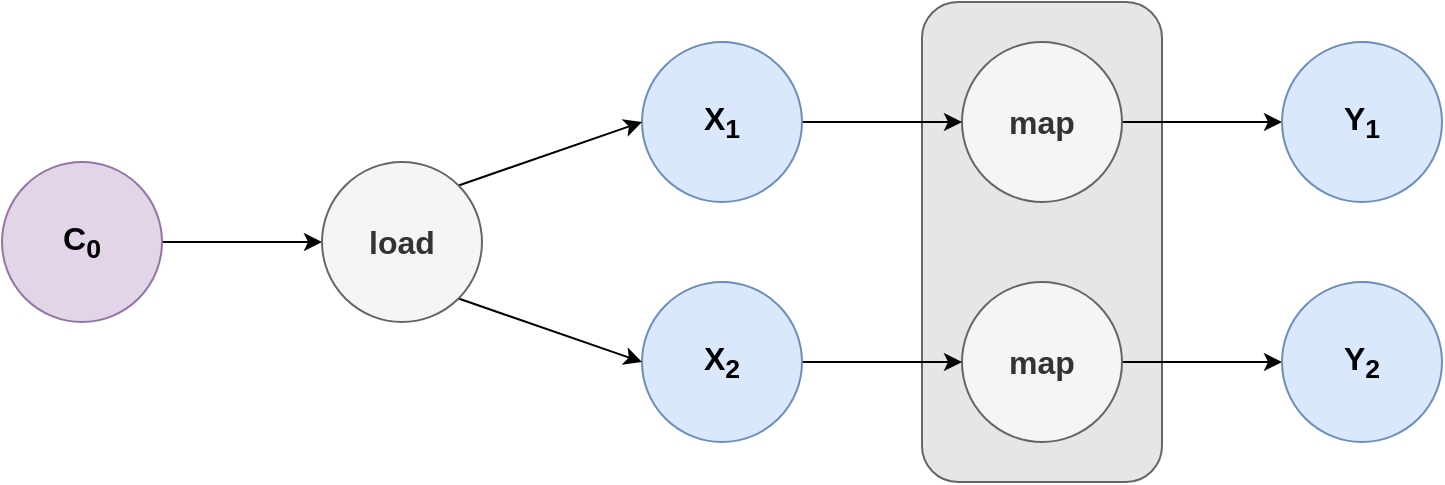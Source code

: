 <mxfile version="20.0.4" type="device"><diagram id="0kupkkDCQ7E7Po8OR4kQ" name="Page-1"><mxGraphModel dx="946" dy="622" grid="1" gridSize="10" guides="1" tooltips="1" connect="1" arrows="1" fold="1" page="1" pageScale="1" pageWidth="850" pageHeight="1100" math="0" shadow="0"><root><mxCell id="0"/><mxCell id="1" parent="0"/><mxCell id="R3AqWFgzSnp55j4zYNs1-13" value="" style="rounded=1;whiteSpace=wrap;html=1;fillColor=#E6E6E6;fontColor=#333333;strokeColor=#666666;" vertex="1" parent="1"><mxGeometry x="500" y="280" width="120" height="240" as="geometry"/></mxCell><mxCell id="R3AqWFgzSnp55j4zYNs1-8" value="" style="edgeStyle=none;rounded=0;orthogonalLoop=1;jettySize=auto;html=1;" edge="1" parent="1" source="DAijAa2BHR0V4s2a7KM4-1" target="R3AqWFgzSnp55j4zYNs1-5"><mxGeometry relative="1" as="geometry"/></mxCell><mxCell id="DAijAa2BHR0V4s2a7KM4-1" value="&lt;font style=&quot;font-size: 16px;&quot;&gt;&lt;b&gt;C&lt;sub&gt;0&lt;/sub&gt;&lt;/b&gt;&lt;/font&gt;" style="ellipse;whiteSpace=wrap;html=1;aspect=fixed;fillColor=#e1d5e7;strokeColor=#9673a6;" parent="1" vertex="1"><mxGeometry x="40" y="360" width="80" height="80" as="geometry"/></mxCell><mxCell id="R3AqWFgzSnp55j4zYNs1-12" value="" style="edgeStyle=none;rounded=0;orthogonalLoop=1;jettySize=auto;html=1;" edge="1" parent="1" source="DAijAa2BHR0V4s2a7KM4-2" target="R3AqWFgzSnp55j4zYNs1-9"><mxGeometry relative="1" as="geometry"/></mxCell><mxCell id="DAijAa2BHR0V4s2a7KM4-2" value="&lt;font size=&quot;3&quot;&gt;&lt;b&gt;map&lt;/b&gt;&lt;/font&gt;" style="ellipse;whiteSpace=wrap;html=1;aspect=fixed;fillColor=#f5f5f5;strokeColor=#666666;fontColor=#333333;" parent="1" vertex="1"><mxGeometry x="520" y="300" width="80" height="80" as="geometry"/></mxCell><mxCell id="R3AqWFgzSnp55j4zYNs1-11" value="" style="edgeStyle=none;rounded=0;orthogonalLoop=1;jettySize=auto;html=1;" edge="1" parent="1" source="DAijAa2BHR0V4s2a7KM4-4" target="R3AqWFgzSnp55j4zYNs1-10"><mxGeometry relative="1" as="geometry"/></mxCell><mxCell id="DAijAa2BHR0V4s2a7KM4-4" value="&lt;font size=&quot;3&quot;&gt;&lt;b&gt;map&lt;/b&gt;&lt;/font&gt;" style="ellipse;whiteSpace=wrap;html=1;aspect=fixed;fillColor=#f5f5f5;strokeColor=#666666;fontColor=#333333;" parent="1" vertex="1"><mxGeometry x="520" y="420" width="80" height="80" as="geometry"/></mxCell><mxCell id="R3AqWFgzSnp55j4zYNs1-4" value="" style="edgeStyle=orthogonalEdgeStyle;rounded=0;orthogonalLoop=1;jettySize=auto;html=1;" edge="1" parent="1" source="R3AqWFgzSnp55j4zYNs1-1" target="DAijAa2BHR0V4s2a7KM4-2"><mxGeometry relative="1" as="geometry"/></mxCell><mxCell id="R3AqWFgzSnp55j4zYNs1-1" value="&lt;font size=&quot;3&quot;&gt;&lt;b&gt;X&lt;sub&gt;1&lt;/sub&gt;&lt;/b&gt;&lt;/font&gt;" style="ellipse;whiteSpace=wrap;html=1;aspect=fixed;fillColor=#dae8fc;strokeColor=#6c8ebf;" vertex="1" parent="1"><mxGeometry x="360" y="300" width="80" height="80" as="geometry"/></mxCell><mxCell id="R3AqWFgzSnp55j4zYNs1-3" value="" style="edgeStyle=orthogonalEdgeStyle;rounded=0;orthogonalLoop=1;jettySize=auto;html=1;" edge="1" parent="1" source="R3AqWFgzSnp55j4zYNs1-2" target="DAijAa2BHR0V4s2a7KM4-4"><mxGeometry relative="1" as="geometry"/></mxCell><mxCell id="R3AqWFgzSnp55j4zYNs1-2" value="&lt;font size=&quot;3&quot;&gt;&lt;b&gt;X&lt;sub&gt;2&lt;/sub&gt;&lt;/b&gt;&lt;/font&gt;" style="ellipse;whiteSpace=wrap;html=1;aspect=fixed;fillColor=#dae8fc;strokeColor=#6c8ebf;" vertex="1" parent="1"><mxGeometry x="360" y="420" width="80" height="80" as="geometry"/></mxCell><mxCell id="R3AqWFgzSnp55j4zYNs1-6" style="rounded=0;orthogonalLoop=1;jettySize=auto;html=1;exitX=1;exitY=0;exitDx=0;exitDy=0;entryX=0;entryY=0.5;entryDx=0;entryDy=0;" edge="1" parent="1" source="R3AqWFgzSnp55j4zYNs1-5" target="R3AqWFgzSnp55j4zYNs1-1"><mxGeometry relative="1" as="geometry"/></mxCell><mxCell id="R3AqWFgzSnp55j4zYNs1-7" style="edgeStyle=none;rounded=0;orthogonalLoop=1;jettySize=auto;html=1;exitX=1;exitY=1;exitDx=0;exitDy=0;entryX=0;entryY=0.5;entryDx=0;entryDy=0;" edge="1" parent="1" source="R3AqWFgzSnp55j4zYNs1-5" target="R3AqWFgzSnp55j4zYNs1-2"><mxGeometry relative="1" as="geometry"/></mxCell><mxCell id="R3AqWFgzSnp55j4zYNs1-5" value="&lt;font size=&quot;3&quot;&gt;&lt;b&gt;load&lt;/b&gt;&lt;/font&gt;" style="ellipse;whiteSpace=wrap;html=1;aspect=fixed;fillColor=#f5f5f5;strokeColor=#666666;fontColor=#333333;" vertex="1" parent="1"><mxGeometry x="200" y="360" width="80" height="80" as="geometry"/></mxCell><mxCell id="R3AqWFgzSnp55j4zYNs1-9" value="&lt;font size=&quot;3&quot;&gt;&lt;b&gt;Y&lt;sub&gt;1&lt;/sub&gt;&lt;/b&gt;&lt;/font&gt;" style="ellipse;whiteSpace=wrap;html=1;aspect=fixed;fillColor=#dae8fc;strokeColor=#6c8ebf;" vertex="1" parent="1"><mxGeometry x="680" y="300" width="80" height="80" as="geometry"/></mxCell><mxCell id="R3AqWFgzSnp55j4zYNs1-10" value="&lt;font size=&quot;3&quot;&gt;&lt;b&gt;Y&lt;sub&gt;2&lt;/sub&gt;&lt;/b&gt;&lt;/font&gt;" style="ellipse;whiteSpace=wrap;html=1;aspect=fixed;fillColor=#dae8fc;strokeColor=#6c8ebf;" vertex="1" parent="1"><mxGeometry x="680" y="420" width="80" height="80" as="geometry"/></mxCell></root></mxGraphModel></diagram></mxfile>